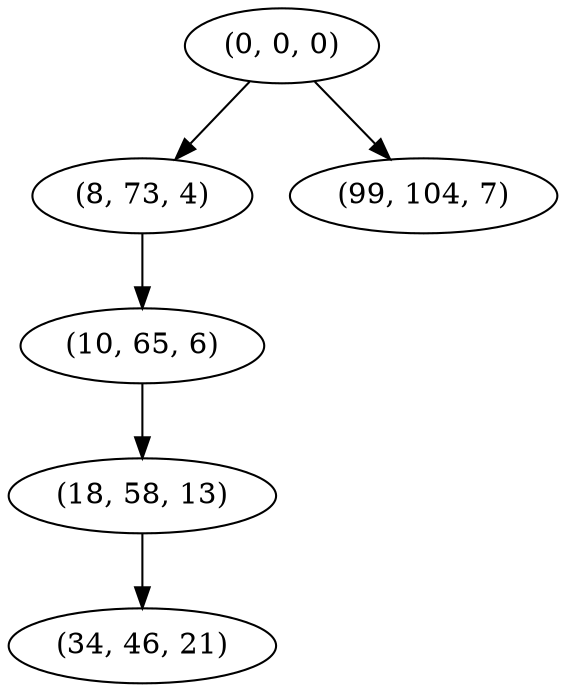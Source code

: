 digraph tree {
    "(0, 0, 0)";
    "(8, 73, 4)";
    "(10, 65, 6)";
    "(18, 58, 13)";
    "(34, 46, 21)";
    "(99, 104, 7)";
    "(0, 0, 0)" -> "(8, 73, 4)";
    "(0, 0, 0)" -> "(99, 104, 7)";
    "(8, 73, 4)" -> "(10, 65, 6)";
    "(10, 65, 6)" -> "(18, 58, 13)";
    "(18, 58, 13)" -> "(34, 46, 21)";
}
